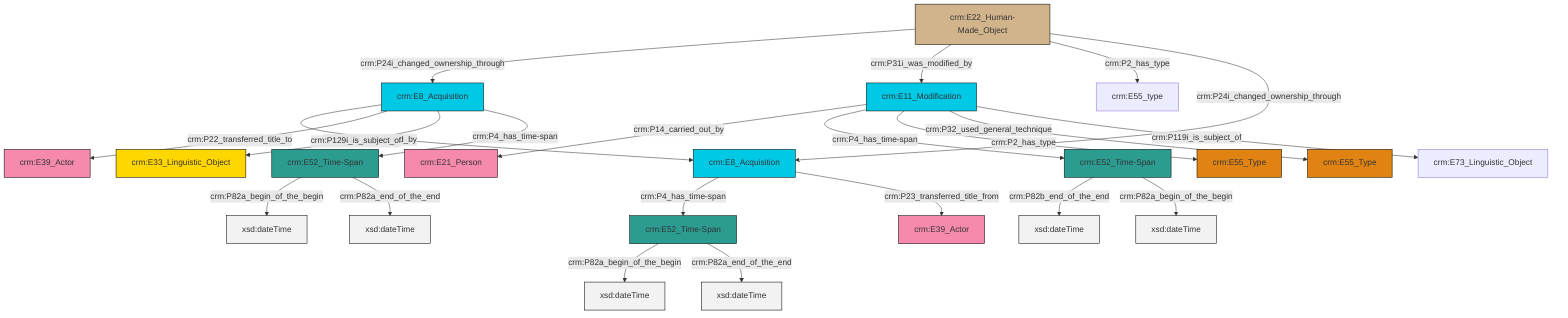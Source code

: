 graph TD
classDef Literal fill:#f2f2f2,stroke:#000000;
classDef CRM_Entity fill:#FFFFFF,stroke:#000000;
classDef Temporal_Entity fill:#00C9E6, stroke:#000000;
classDef Type fill:#E18312, stroke:#000000;
classDef Time-Span fill:#2C9C91, stroke:#000000;
classDef Appellation fill:#FFEB7F, stroke:#000000;
classDef Place fill:#008836, stroke:#000000;
classDef Persistent_Item fill:#B266B2, stroke:#000000;
classDef Conceptual_Object fill:#FFD700, stroke:#000000;
classDef Physical_Thing fill:#D2B48C, stroke:#000000;
classDef Actor fill:#f58aad, stroke:#000000;
classDef PC_Classes fill:#4ce600, stroke:#000000;
classDef Multi fill:#cccccc,stroke:#000000;

2["crm:E52_Time-Span"]:::Time-Span -->|crm:P82a_begin_of_the_begin| 3[xsd:dateTime]:::Literal
4["crm:E8_Acquisition"]:::Temporal_Entity -->|crm:P115i_is_finished_by| 5["crm:E8_Acquisition"]:::Temporal_Entity
6["crm:E52_Time-Span"]:::Time-Span -->|crm:P82a_begin_of_the_begin| 7[xsd:dateTime]:::Literal
5["crm:E8_Acquisition"]:::Temporal_Entity -->|crm:P4_has_time-span| 2["crm:E52_Time-Span"]:::Time-Span
0["crm:E52_Time-Span"]:::Time-Span -->|crm:P82b_end_of_the_end| 13[xsd:dateTime]:::Literal
4["crm:E8_Acquisition"]:::Temporal_Entity -->|crm:P22_transferred_title_to| 16["crm:E39_Actor"]:::Actor
6["crm:E52_Time-Span"]:::Time-Span -->|crm:P82a_end_of_the_end| 17[xsd:dateTime]:::Literal
22["crm:E11_Modification"]:::Temporal_Entity -->|crm:P14_carried_out_by| 10["crm:E21_Person"]:::Actor
22["crm:E11_Modification"]:::Temporal_Entity -->|crm:P4_has_time-span| 0["crm:E52_Time-Span"]:::Time-Span
4["crm:E8_Acquisition"]:::Temporal_Entity -->|crm:P129i_is_subject_of| 25["crm:E33_Linguistic_Object"]:::Conceptual_Object
4["crm:E8_Acquisition"]:::Temporal_Entity -->|crm:P4_has_time-span| 6["crm:E52_Time-Span"]:::Time-Span
23["crm:E22_Human-Made_Object"]:::Physical_Thing -->|crm:P24i_changed_ownership_through| 4["crm:E8_Acquisition"]:::Temporal_Entity
22["crm:E11_Modification"]:::Temporal_Entity -->|crm:P2_has_type| 18["crm:E55_Type"]:::Type
5["crm:E8_Acquisition"]:::Temporal_Entity -->|crm:P23_transferred_title_from| 14["crm:E39_Actor"]:::Actor
23["crm:E22_Human-Made_Object"]:::Physical_Thing -->|crm:P31i_was_modified_by| 22["crm:E11_Modification"]:::Temporal_Entity
23["crm:E22_Human-Made_Object"]:::Physical_Thing -->|crm:P2_has_type| 29["crm:E55_type"]:::Default
23["crm:E22_Human-Made_Object"]:::Physical_Thing -->|crm:P24i_changed_ownership_through| 5["crm:E8_Acquisition"]:::Temporal_Entity
22["crm:E11_Modification"]:::Temporal_Entity -->|crm:P32_used_general_technique| 8["crm:E55_Type"]:::Type
22["crm:E11_Modification"]:::Temporal_Entity -->|crm:P119i_is_subject_of| 20["crm:E73_Linguistic_Object"]:::Default
2["crm:E52_Time-Span"]:::Time-Span -->|crm:P82a_end_of_the_end| 34[xsd:dateTime]:::Literal
0["crm:E52_Time-Span"]:::Time-Span -->|crm:P82a_begin_of_the_begin| 35[xsd:dateTime]:::Literal